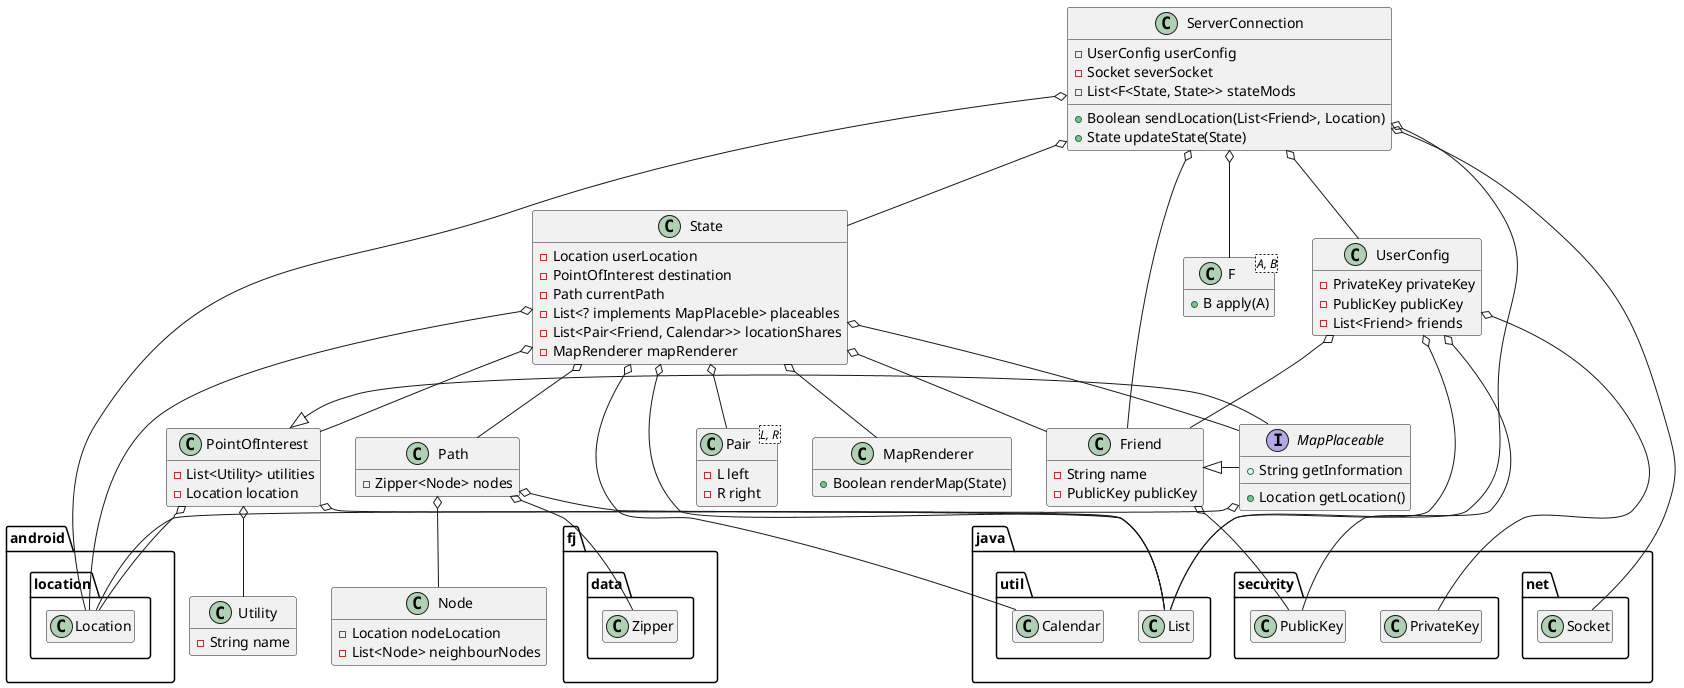 @startuml

State o-- android.location.Location
State o-- PointOfInterest
State o-- Path
State o-- java.util.List
State o-- MapPlaceable
State o-- Pair
State o-- java.util.Calendar
State o-- Friend
State o-- MapRenderer

MapPlaceable o-- android.location.Location

ServerConnection o-- UserConfig
ServerConnection o-- java.net.Socket
ServerConnection o-- java.util.List
ServerConnection o-- F
ServerConnection o-- State
ServerConnection o-- Friend
ServerConnection o-- android.location.Location

PointOfInterest o-- java.util.List
PointOfInterest o-- android.location.Location
PointOfInterest o-- Utility
PointOfInterest <|- MapPlaceable


Path o-- fj.data.Zipper
Path o-- Node
Path o-- java.util.List

UserConfig o-- java.security.PrivateKey
UserConfig o-- java.security.PublicKey
UserConfig o-- java.util.List
UserConfig o-- Friend

Friend o-- java.security.PublicKey
Friend <|- MapPlaceable

namespace android.location {
          class Location {
          }
}

namespace java.util {

                    class Calendar {
                    }

                    class List {
                    }

}

namespace java.net {
          class Socket {
          }
}

namespace java.security {
          class PrivateKey {
          }

          class PublicKey {
          }
}

namespace fj.data {
          class Zipper {
          }
}



class State {
      -Location userLocation
      -PointOfInterest destination
      -Path currentPath
      -List<? implements MapPlaceble> placeables
      -List<Pair<Friend, Calendar>> locationShares
      -MapRenderer mapRenderer
}

class MapRenderer {
      +Boolean renderMap(State)
}

class Pair<L, R> {
      -L left
      -R right
}

interface MapPlaceable {
      +Location getLocation()
      +String getInformation
}

class ServerConnection {
      -UserConfig userConfig
      -Socket severSocket
      -List<F<State, State>> stateMods
      +Boolean sendLocation(List<Friend>, Location)
      +State updateState(State)
}

class F<A, B> {
      +B apply(A)
}

class PointOfInterest {
      -List<Utility> utilities
      -Location location
}

class Node {
      -Location nodeLocation
      -List<Node> neighbourNodes
}

class Utility {
      -String name
}

class Path {
      -Zipper<Node> nodes
}

class Friend {
      -String name
      -PublicKey publicKey
}

class UserConfig {
      -PrivateKey privateKey
      -PublicKey publicKey
      -List<Friend> friends
}

hide empty members

@enduml
